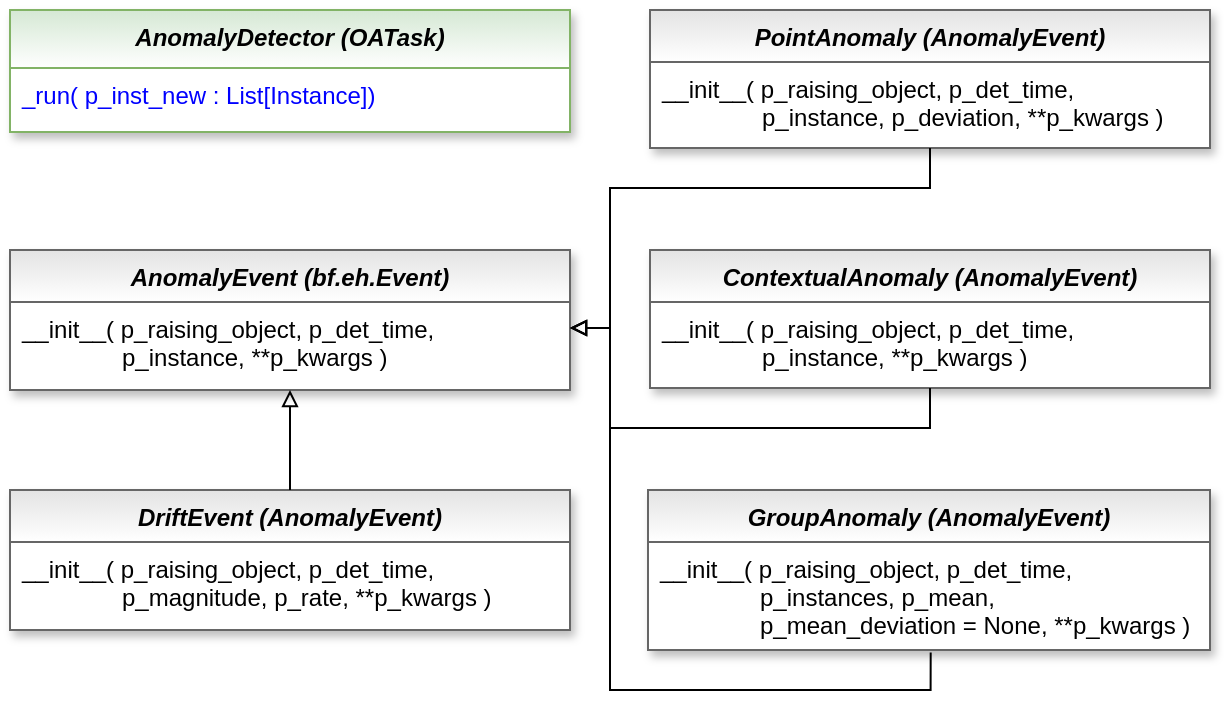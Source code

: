 <mxfile version="21.2.1" type="device">
  <diagram name="Page-1" id="wOZQiYUK6dFvQU5VIt_m">
    <mxGraphModel dx="1434" dy="964" grid="1" gridSize="10" guides="1" tooltips="1" connect="1" arrows="1" fold="1" page="1" pageScale="1" pageWidth="850" pageHeight="1100" math="0" shadow="0">
      <root>
        <mxCell id="0" />
        <mxCell id="1" parent="0" />
        <mxCell id="qyMslexdIPvZ7T2pLc7d-12" value="AnomalyDetector (OATask)" style="swimlane;fontStyle=3;align=center;verticalAlign=top;childLayout=stackLayout;horizontal=1;startSize=29;horizontalStack=0;resizeParent=1;resizeLast=0;collapsible=1;marginBottom=0;rounded=0;shadow=1;strokeWidth=1;fillColor=#d5e8d4;strokeColor=#82b366;swimlaneFillColor=#ffffff;gradientColor=#FFFFFF;" parent="1" vertex="1">
          <mxGeometry x="120" y="441" width="280" height="61" as="geometry">
            <mxRectangle x="230" y="140" width="160" height="26" as="alternateBounds" />
          </mxGeometry>
        </mxCell>
        <mxCell id="YVy0wCglDntbI4HoHNDa-7" value="_run( p_inst_new : List[Instance])" style="text;align=left;verticalAlign=top;spacingLeft=4;spacingRight=4;overflow=hidden;rotatable=0;points=[[0,0.5],[1,0.5]];portConstraint=eastwest;shadow=1;fontColor=#0000FF;" vertex="1" parent="qyMslexdIPvZ7T2pLc7d-12">
          <mxGeometry y="29" width="280" height="32" as="geometry" />
        </mxCell>
        <mxCell id="qyMslexdIPvZ7T2pLc7d-18" value="AnomalyEvent (bf.eh.Event)" style="swimlane;fontStyle=3;align=center;verticalAlign=top;childLayout=stackLayout;horizontal=1;startSize=26;horizontalStack=0;resizeParent=1;resizeLast=0;collapsible=1;marginBottom=0;rounded=0;shadow=1;strokeWidth=1;fillColor=#E3E3E3;strokeColor=#666666;swimlaneFillColor=#ffffff;gradientColor=#FFFFFF;" parent="1" vertex="1">
          <mxGeometry x="120" y="561" width="280" height="70" as="geometry">
            <mxRectangle x="230" y="140" width="160" height="26" as="alternateBounds" />
          </mxGeometry>
        </mxCell>
        <mxCell id="YVy0wCglDntbI4HoHNDa-2" value="__init__( p_raising_object, p_det_time,&#xa;               p_instance, **p_kwargs )" style="text;align=left;verticalAlign=top;spacingLeft=4;spacingRight=4;overflow=hidden;rotatable=0;points=[[0,0.5],[1,0.5]];portConstraint=eastwest;" vertex="1" parent="qyMslexdIPvZ7T2pLc7d-18">
          <mxGeometry y="26" width="280" height="44" as="geometry" />
        </mxCell>
        <mxCell id="qyMslexdIPvZ7T2pLc7d-29" value="PointAnomaly (AnomalyEvent)" style="swimlane;fontStyle=3;align=center;verticalAlign=top;childLayout=stackLayout;horizontal=1;startSize=26;horizontalStack=0;resizeParent=1;resizeLast=0;collapsible=1;marginBottom=0;rounded=0;shadow=1;strokeWidth=1;fillColor=#E3E3E3;strokeColor=#666666;swimlaneFillColor=#ffffff;gradientColor=#FFFFFF;" parent="1" vertex="1">
          <mxGeometry x="440" y="441" width="280" height="69" as="geometry">
            <mxRectangle x="230" y="140" width="160" height="26" as="alternateBounds" />
          </mxGeometry>
        </mxCell>
        <mxCell id="YVy0wCglDntbI4HoHNDa-5" value="__init__( p_raising_object, p_det_time, &#xa;               p_instance, p_deviation, **p_kwargs )" style="text;align=left;verticalAlign=top;spacingLeft=4;spacingRight=4;overflow=hidden;rotatable=0;points=[[0,0.5],[1,0.5]];portConstraint=eastwest;" vertex="1" parent="qyMslexdIPvZ7T2pLc7d-29">
          <mxGeometry y="26" width="280" height="40" as="geometry" />
        </mxCell>
        <mxCell id="qyMslexdIPvZ7T2pLc7d-33" value="DriftEvent (AnomalyEvent)" style="swimlane;fontStyle=3;align=center;verticalAlign=top;childLayout=stackLayout;horizontal=1;startSize=26;horizontalStack=0;resizeParent=1;resizeLast=0;collapsible=1;marginBottom=0;rounded=0;shadow=1;strokeWidth=1;fillColor=#E3E3E3;strokeColor=#666666;swimlaneFillColor=#ffffff;gradientColor=#FFFFFF;" parent="1" vertex="1">
          <mxGeometry x="120" y="681" width="280" height="70" as="geometry">
            <mxRectangle x="230" y="140" width="160" height="26" as="alternateBounds" />
          </mxGeometry>
        </mxCell>
        <mxCell id="YVy0wCglDntbI4HoHNDa-3" value="__init__( p_raising_object, p_det_time,&#xa;               p_magnitude, p_rate, **p_kwargs )" style="text;align=left;verticalAlign=top;spacingLeft=4;spacingRight=4;overflow=hidden;rotatable=0;points=[[0,0.5],[1,0.5]];portConstraint=eastwest;" vertex="1" parent="qyMslexdIPvZ7T2pLc7d-33">
          <mxGeometry y="26" width="280" height="44" as="geometry" />
        </mxCell>
        <mxCell id="qyMslexdIPvZ7T2pLc7d-42" value="GroupAnomaly (AnomalyEvent)" style="swimlane;fontStyle=3;align=center;verticalAlign=top;childLayout=stackLayout;horizontal=1;startSize=26;horizontalStack=0;resizeParent=1;resizeLast=0;collapsible=1;marginBottom=0;rounded=0;shadow=1;strokeWidth=1;fillColor=#E3E3E3;strokeColor=#666666;swimlaneFillColor=#ffffff;gradientColor=#FFFFFF;" parent="1" vertex="1">
          <mxGeometry x="439" y="681" width="281" height="80" as="geometry">
            <mxRectangle x="230" y="140" width="160" height="26" as="alternateBounds" />
          </mxGeometry>
        </mxCell>
        <mxCell id="YVy0wCglDntbI4HoHNDa-4" value="__init__( p_raising_object, p_det_time,&#xa;               p_instances, p_mean,&#xa;               p_mean_deviation = None, **p_kwargs )" style="text;align=left;verticalAlign=top;spacingLeft=4;spacingRight=4;overflow=hidden;rotatable=0;points=[[0,0.5],[1,0.5]];portConstraint=eastwest;" vertex="1" parent="qyMslexdIPvZ7T2pLc7d-42">
          <mxGeometry y="26" width="281" height="54" as="geometry" />
        </mxCell>
        <mxCell id="qyMslexdIPvZ7T2pLc7d-46" value="ContextualAnomaly (AnomalyEvent)" style="swimlane;fontStyle=3;align=center;verticalAlign=top;childLayout=stackLayout;horizontal=1;startSize=26;horizontalStack=0;resizeParent=1;resizeLast=0;collapsible=1;marginBottom=0;rounded=0;shadow=1;strokeWidth=1;fillColor=#E3E3E3;strokeColor=#666666;swimlaneFillColor=#ffffff;gradientColor=#FFFFFF;" parent="1" vertex="1">
          <mxGeometry x="440" y="561" width="280" height="69" as="geometry">
            <mxRectangle x="230" y="140" width="160" height="26" as="alternateBounds" />
          </mxGeometry>
        </mxCell>
        <mxCell id="YVy0wCglDntbI4HoHNDa-6" value="__init__( p_raising_object, p_det_time,&#xa;               p_instance, **p_kwargs )" style="text;align=left;verticalAlign=top;spacingLeft=4;spacingRight=4;overflow=hidden;rotatable=0;points=[[0,0.5],[1,0.5]];portConstraint=eastwest;" vertex="1" parent="qyMslexdIPvZ7T2pLc7d-46">
          <mxGeometry y="26" width="280" height="34" as="geometry" />
        </mxCell>
        <mxCell id="jz15sazqzu-KmnHcjdQ--1" style="edgeStyle=orthogonalEdgeStyle;rounded=0;orthogonalLoop=1;jettySize=auto;html=1;fontColor=#0000FF;endArrow=block;endFill=0;entryX=0.5;entryY=1;entryDx=0;entryDy=0;exitX=0.5;exitY=0;exitDx=0;exitDy=0;" parent="1" source="qyMslexdIPvZ7T2pLc7d-33" target="qyMslexdIPvZ7T2pLc7d-18" edge="1">
          <mxGeometry relative="1" as="geometry">
            <mxPoint x="268.5" y="710" as="targetPoint" />
            <Array as="points" />
            <mxPoint x="269" y="620" as="sourcePoint" />
          </mxGeometry>
        </mxCell>
        <mxCell id="YVy0wCglDntbI4HoHNDa-8" style="edgeStyle=orthogonalEdgeStyle;rounded=0;orthogonalLoop=1;jettySize=auto;html=1;fontColor=#0000FF;endArrow=block;endFill=0;entryX=1;entryY=0.318;entryDx=0;entryDy=0;entryPerimeter=0;exitX=0.5;exitY=1;exitDx=0;exitDy=0;" edge="1" parent="1" source="qyMslexdIPvZ7T2pLc7d-46" target="YVy0wCglDntbI4HoHNDa-2">
          <mxGeometry relative="1" as="geometry">
            <mxPoint x="409" y="600" as="targetPoint" />
            <Array as="points">
              <mxPoint x="580" y="650" />
              <mxPoint x="420" y="650" />
              <mxPoint x="420" y="600" />
              <mxPoint x="400" y="600" />
            </Array>
            <mxPoint x="409" y="650" as="sourcePoint" />
          </mxGeometry>
        </mxCell>
        <mxCell id="YVy0wCglDntbI4HoHNDa-9" style="edgeStyle=orthogonalEdgeStyle;rounded=0;orthogonalLoop=1;jettySize=auto;html=1;fontColor=#0000FF;endArrow=block;endFill=0;exitX=0.503;exitY=1.023;exitDx=0;exitDy=0;exitPerimeter=0;" edge="1" parent="1" source="YVy0wCglDntbI4HoHNDa-4">
          <mxGeometry relative="1" as="geometry">
            <mxPoint x="400" y="600" as="targetPoint" />
            <Array as="points">
              <mxPoint x="580" y="781" />
              <mxPoint x="420" y="781" />
              <mxPoint x="420" y="600" />
            </Array>
            <mxPoint x="567.96" y="762.026" as="sourcePoint" />
          </mxGeometry>
        </mxCell>
        <mxCell id="YVy0wCglDntbI4HoHNDa-12" style="edgeStyle=orthogonalEdgeStyle;rounded=0;orthogonalLoop=1;jettySize=auto;html=1;fontColor=#0000FF;endArrow=block;endFill=0;exitX=0.5;exitY=1;exitDx=0;exitDy=0;" edge="1" parent="1" source="qyMslexdIPvZ7T2pLc7d-29">
          <mxGeometry relative="1" as="geometry">
            <mxPoint x="400" y="600" as="targetPoint" />
            <Array as="points">
              <mxPoint x="580" y="530" />
              <mxPoint x="420" y="530" />
              <mxPoint x="420" y="600" />
            </Array>
            <mxPoint x="580" y="530" as="sourcePoint" />
          </mxGeometry>
        </mxCell>
      </root>
    </mxGraphModel>
  </diagram>
</mxfile>
